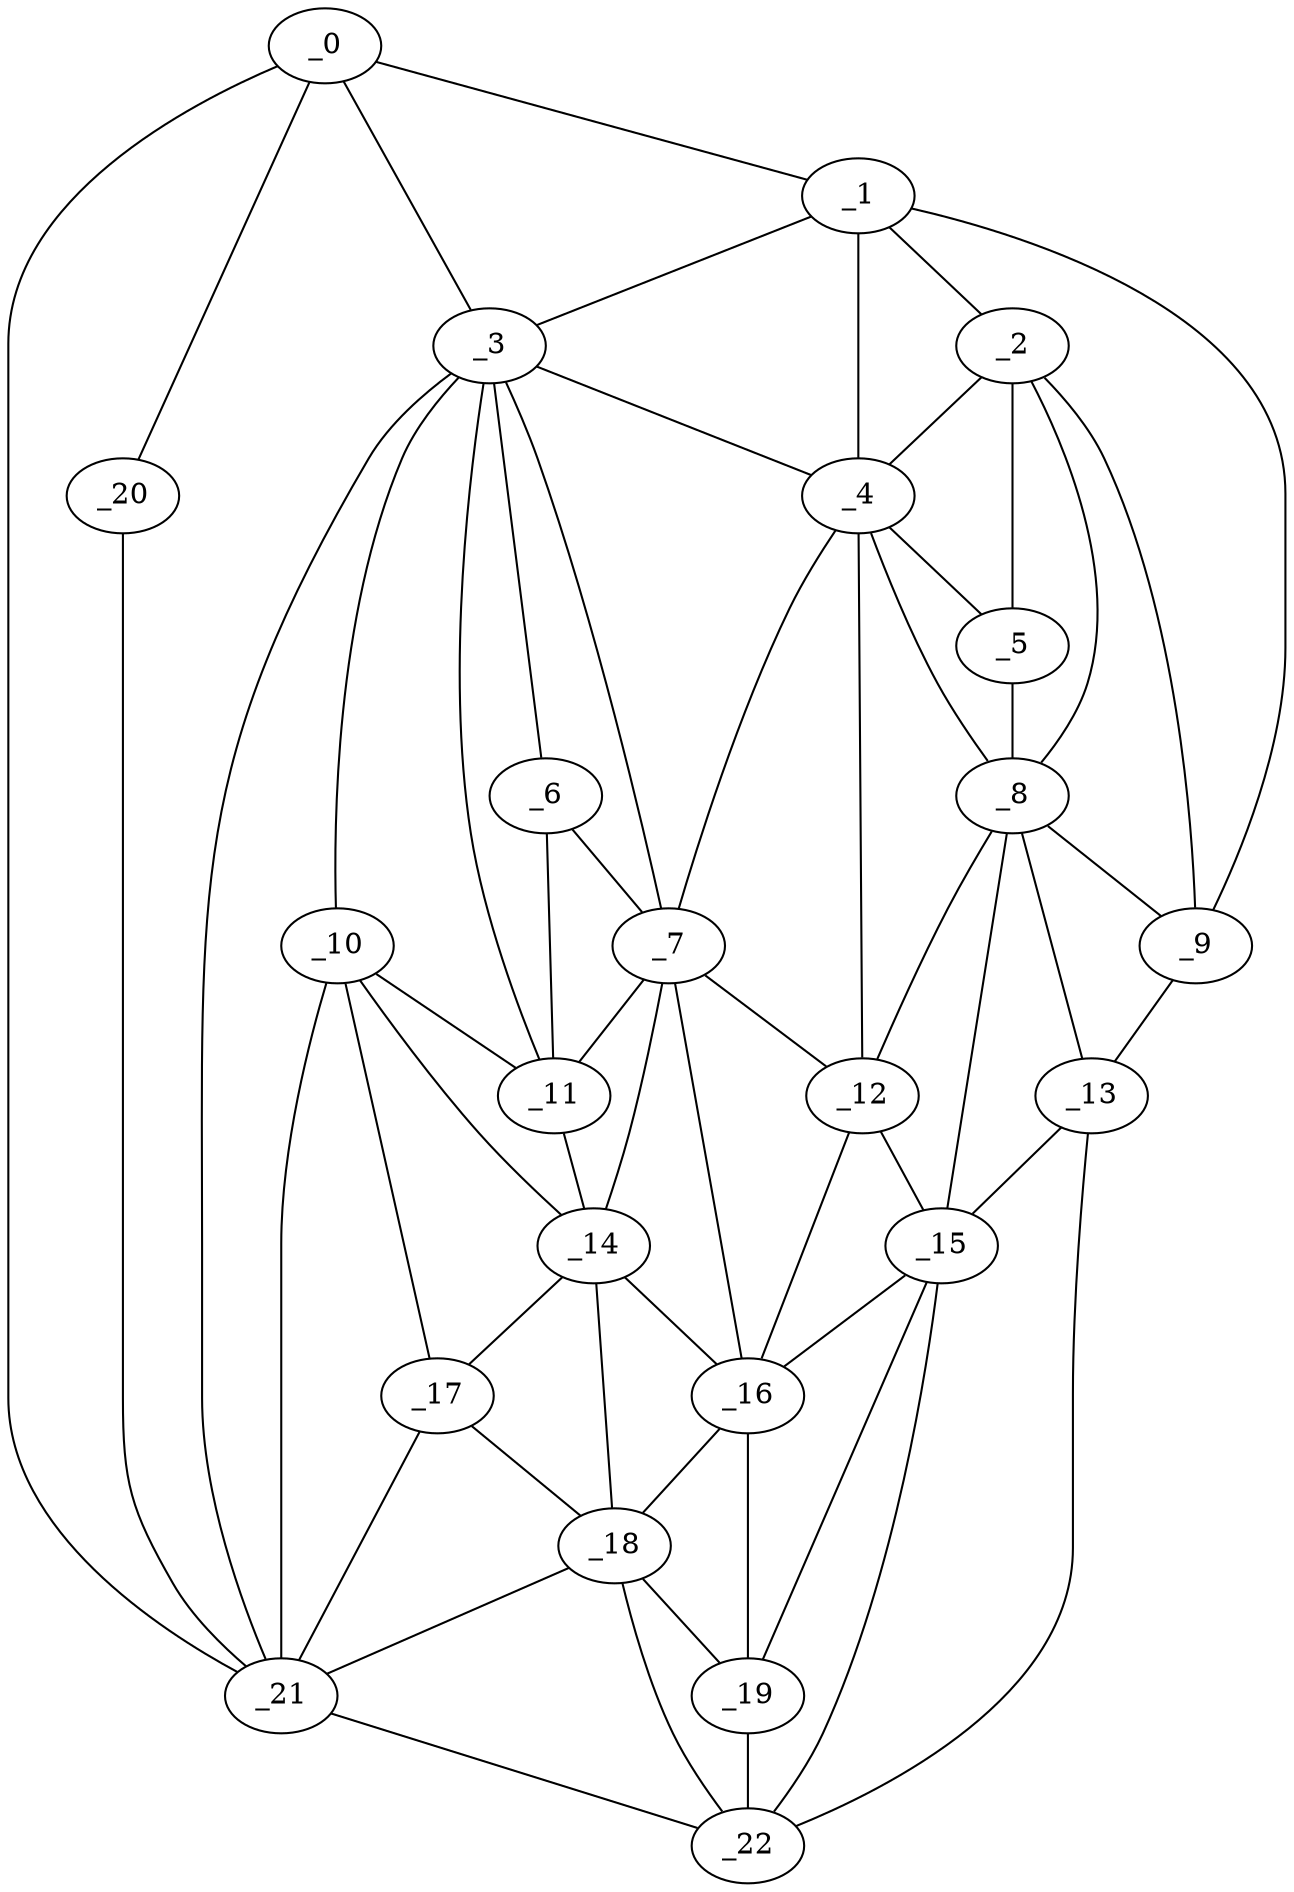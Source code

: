 graph "obj88__135.gxl" {
	_0	 [x=48,
		y=6];
	_1	 [x=53,
		y=117];
	_0 -- _1	 [valence=1];
	_3	 [x=57,
		y=73];
	_0 -- _3	 [valence=2];
	_20	 [x=85,
		y=6];
	_0 -- _20	 [valence=1];
	_21	 [x=88,
		y=53];
	_0 -- _21	 [valence=1];
	_2	 [x=55,
		y=114];
	_1 -- _2	 [valence=1];
	_1 -- _3	 [valence=2];
	_4	 [x=57,
		y=101];
	_1 -- _4	 [valence=2];
	_9	 [x=64,
		y=121];
	_1 -- _9	 [valence=1];
	_2 -- _4	 [valence=1];
	_5	 [x=57,
		y=109];
	_2 -- _5	 [valence=2];
	_8	 [x=64,
		y=110];
	_2 -- _8	 [valence=1];
	_2 -- _9	 [valence=2];
	_3 -- _4	 [valence=1];
	_6	 [x=59,
		y=81];
	_3 -- _6	 [valence=2];
	_7	 [x=59,
		y=88];
	_3 -- _7	 [valence=1];
	_10	 [x=65,
		y=73];
	_3 -- _10	 [valence=2];
	_11	 [x=65,
		y=77];
	_3 -- _11	 [valence=2];
	_3 -- _21	 [valence=2];
	_4 -- _5	 [valence=1];
	_4 -- _7	 [valence=2];
	_4 -- _8	 [valence=2];
	_12	 [x=72,
		y=101];
	_4 -- _12	 [valence=2];
	_5 -- _8	 [valence=2];
	_6 -- _7	 [valence=2];
	_6 -- _11	 [valence=1];
	_7 -- _11	 [valence=2];
	_7 -- _12	 [valence=2];
	_14	 [x=76,
		y=78];
	_7 -- _14	 [valence=2];
	_16	 [x=80,
		y=92];
	_7 -- _16	 [valence=2];
	_8 -- _9	 [valence=1];
	_8 -- _12	 [valence=1];
	_13	 [x=73,
		y=120];
	_8 -- _13	 [valence=2];
	_15	 [x=79,
		y=104];
	_8 -- _15	 [valence=2];
	_9 -- _13	 [valence=1];
	_10 -- _11	 [valence=2];
	_10 -- _14	 [valence=2];
	_17	 [x=83,
		y=66];
	_10 -- _17	 [valence=2];
	_10 -- _21	 [valence=1];
	_11 -- _14	 [valence=2];
	_12 -- _15	 [valence=1];
	_12 -- _16	 [valence=1];
	_13 -- _15	 [valence=1];
	_22	 [x=89,
		y=113];
	_13 -- _22	 [valence=1];
	_14 -- _16	 [valence=1];
	_14 -- _17	 [valence=1];
	_18	 [x=83,
		y=75];
	_14 -- _18	 [valence=2];
	_15 -- _16	 [valence=2];
	_19	 [x=84,
		y=103];
	_15 -- _19	 [valence=2];
	_15 -- _22	 [valence=2];
	_16 -- _18	 [valence=2];
	_16 -- _19	 [valence=2];
	_17 -- _18	 [valence=2];
	_17 -- _21	 [valence=1];
	_18 -- _19	 [valence=2];
	_18 -- _21	 [valence=2];
	_18 -- _22	 [valence=2];
	_19 -- _22	 [valence=2];
	_20 -- _21	 [valence=1];
	_21 -- _22	 [valence=1];
}
